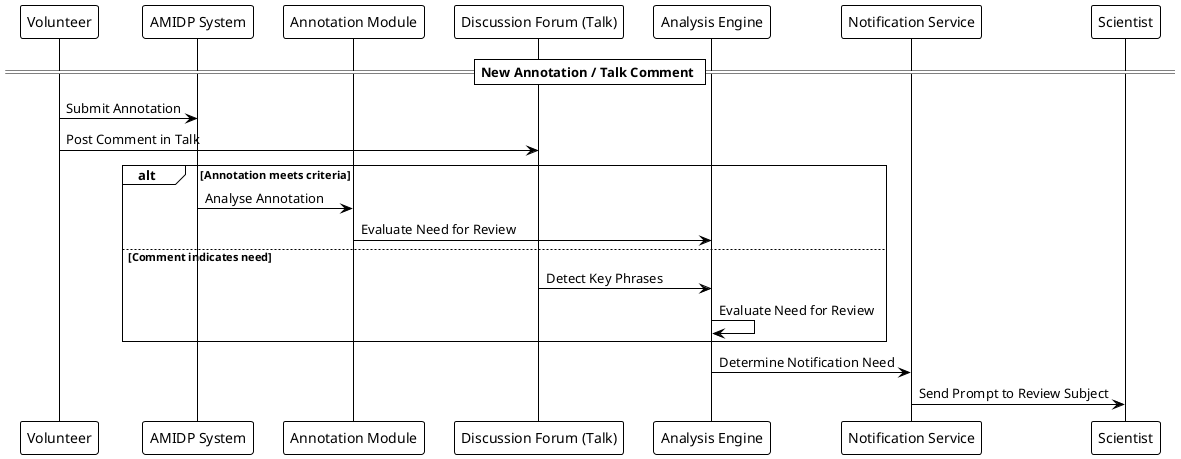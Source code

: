 @startuml
!theme plain

participant "Volunteer" as volunteer
participant "AMIDP System" as system
participant "Annotation Module" as annotation
participant "Discussion Forum (Talk)" as talk
participant "Analysis Engine" as engine
participant "Notification Service" as notification
participant "Scientist" as scientist

== New Annotation / Talk Comment ==

volunteer -> system: Submit Annotation
volunteer -> talk: Post Comment in Talk

alt Annotation meets criteria
  system -> annotation: Analyse Annotation
  annotation -> engine: Evaluate Need for Review
else Comment indicates need
  talk -> engine: Detect Key Phrases
  engine -> engine: Evaluate Need for Review
end

engine -> notification: Determine Notification Need
notification -> scientist: Send Prompt to Review Subject

@enduml
